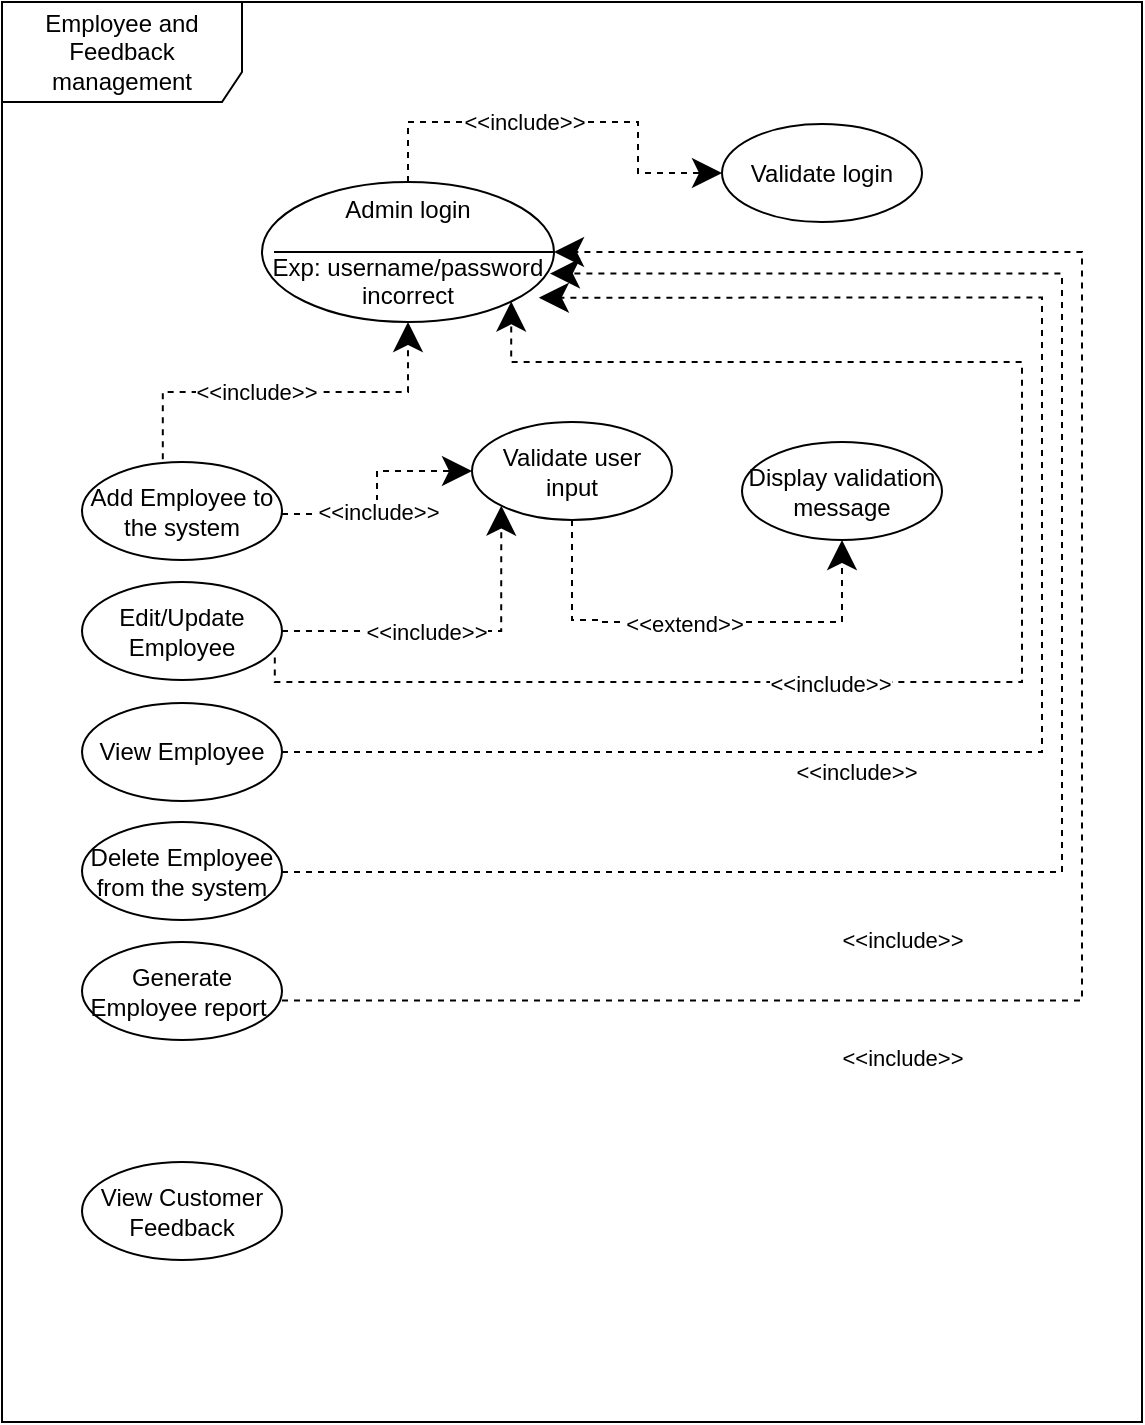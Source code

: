 <mxfile version="15.5.0" type="github">
  <diagram id="WV8ajJeC2RAW7gQIek0C" name="Page-1">
    <mxGraphModel dx="1038" dy="547" grid="1" gridSize="10" guides="1" tooltips="1" connect="1" arrows="1" fold="1" page="1" pageScale="1" pageWidth="827" pageHeight="1169" math="0" shadow="0">
      <root>
        <mxCell id="0" />
        <mxCell id="1" parent="0" />
        <mxCell id="2jABmLZ-RLFLjIP7Mvll-1" value="Employee and Feedback management" style="shape=umlFrame;whiteSpace=wrap;html=1;width=120;height=50;" vertex="1" parent="1">
          <mxGeometry x="240" y="60" width="570" height="710" as="geometry" />
        </mxCell>
        <mxCell id="2jABmLZ-RLFLjIP7Mvll-2" value="Admin login&lt;br&gt;&lt;br&gt;Exp: username/password incorrect" style="ellipse;whiteSpace=wrap;html=1;" vertex="1" parent="1">
          <mxGeometry x="370" y="150" width="146" height="70" as="geometry" />
        </mxCell>
        <mxCell id="2jABmLZ-RLFLjIP7Mvll-3" value="" style="line;strokeWidth=1;fillColor=none;align=left;verticalAlign=middle;spacingTop=-1;spacingLeft=3;spacingRight=3;rotatable=0;labelPosition=right;points=[];portConstraint=eastwest;" vertex="1" parent="1">
          <mxGeometry x="376" y="181" width="140" height="8" as="geometry" />
        </mxCell>
        <mxCell id="2jABmLZ-RLFLjIP7Mvll-4" value="Validate login" style="ellipse;whiteSpace=wrap;html=1;" vertex="1" parent="1">
          <mxGeometry x="600" y="121" width="100" height="49" as="geometry" />
        </mxCell>
        <mxCell id="2jABmLZ-RLFLjIP7Mvll-10" value="" style="endArrow=classic;dashed=1;endFill=1;endSize=12;html=1;rounded=0;edgeStyle=orthogonalEdgeStyle;exitX=0.5;exitY=0;exitDx=0;exitDy=0;entryX=0;entryY=0.5;entryDx=0;entryDy=0;" edge="1" parent="1" source="2jABmLZ-RLFLjIP7Mvll-2" target="2jABmLZ-RLFLjIP7Mvll-4">
          <mxGeometry width="160" relative="1" as="geometry">
            <mxPoint x="520" y="230" as="sourcePoint" />
            <mxPoint x="680" y="230" as="targetPoint" />
            <Array as="points">
              <mxPoint x="443" y="120" />
              <mxPoint x="558" y="120" />
              <mxPoint x="558" y="146" />
            </Array>
          </mxGeometry>
        </mxCell>
        <mxCell id="2jABmLZ-RLFLjIP7Mvll-11" value="&amp;lt;&amp;lt;include&amp;gt;&amp;gt;" style="edgeLabel;html=1;align=center;verticalAlign=middle;resizable=0;points=[];" vertex="1" connectable="0" parent="2jABmLZ-RLFLjIP7Mvll-10">
          <mxGeometry x="-0.17" relative="1" as="geometry">
            <mxPoint as="offset" />
          </mxGeometry>
        </mxCell>
        <mxCell id="2jABmLZ-RLFLjIP7Mvll-12" value="Add Employee to the system" style="ellipse;whiteSpace=wrap;html=1;" vertex="1" parent="1">
          <mxGeometry x="280" y="290" width="100" height="49" as="geometry" />
        </mxCell>
        <mxCell id="2jABmLZ-RLFLjIP7Mvll-13" value="View Employee" style="ellipse;whiteSpace=wrap;html=1;" vertex="1" parent="1">
          <mxGeometry x="280" y="410.5" width="100" height="49" as="geometry" />
        </mxCell>
        <mxCell id="2jABmLZ-RLFLjIP7Mvll-14" value="Edit/Update Employee" style="ellipse;whiteSpace=wrap;html=1;" vertex="1" parent="1">
          <mxGeometry x="280" y="350" width="100" height="49" as="geometry" />
        </mxCell>
        <mxCell id="2jABmLZ-RLFLjIP7Mvll-15" value="Delete Employee from the system" style="ellipse;whiteSpace=wrap;html=1;" vertex="1" parent="1">
          <mxGeometry x="280" y="470" width="100" height="49" as="geometry" />
        </mxCell>
        <mxCell id="2jABmLZ-RLFLjIP7Mvll-16" value="Generate Employee report&amp;nbsp;" style="ellipse;whiteSpace=wrap;html=1;" vertex="1" parent="1">
          <mxGeometry x="280" y="530" width="100" height="49" as="geometry" />
        </mxCell>
        <mxCell id="2jABmLZ-RLFLjIP7Mvll-17" value="View Customer Feedback" style="ellipse;whiteSpace=wrap;html=1;" vertex="1" parent="1">
          <mxGeometry x="280" y="640" width="100" height="49" as="geometry" />
        </mxCell>
        <mxCell id="2jABmLZ-RLFLjIP7Mvll-18" value="Validate user input" style="ellipse;whiteSpace=wrap;html=1;" vertex="1" parent="1">
          <mxGeometry x="475" y="270" width="100" height="49" as="geometry" />
        </mxCell>
        <mxCell id="2jABmLZ-RLFLjIP7Mvll-19" value="" style="endArrow=classic;dashed=1;endFill=1;endSize=12;html=1;rounded=0;edgeStyle=orthogonalEdgeStyle;exitX=1;exitY=0.5;exitDx=0;exitDy=0;entryX=0;entryY=1;entryDx=0;entryDy=0;" edge="1" parent="1" source="2jABmLZ-RLFLjIP7Mvll-14" target="2jABmLZ-RLFLjIP7Mvll-18">
          <mxGeometry width="160" relative="1" as="geometry">
            <mxPoint x="420" y="439.5" as="sourcePoint" />
            <mxPoint x="530" y="390" as="targetPoint" />
          </mxGeometry>
        </mxCell>
        <mxCell id="2jABmLZ-RLFLjIP7Mvll-20" value="&amp;lt;&amp;lt;include&amp;gt;&amp;gt;" style="edgeLabel;html=1;align=center;verticalAlign=middle;resizable=0;points=[];" vertex="1" connectable="0" parent="2jABmLZ-RLFLjIP7Mvll-19">
          <mxGeometry x="-0.17" relative="1" as="geometry">
            <mxPoint as="offset" />
          </mxGeometry>
        </mxCell>
        <mxCell id="2jABmLZ-RLFLjIP7Mvll-21" value="" style="endArrow=classic;dashed=1;endFill=1;endSize=12;html=1;rounded=0;edgeStyle=orthogonalEdgeStyle;exitX=1;exitY=0.531;exitDx=0;exitDy=0;entryX=0;entryY=0.5;entryDx=0;entryDy=0;exitPerimeter=0;" edge="1" parent="1" source="2jABmLZ-RLFLjIP7Mvll-12" target="2jABmLZ-RLFLjIP7Mvll-18">
          <mxGeometry width="160" relative="1" as="geometry">
            <mxPoint x="390" y="316" as="sourcePoint" />
            <mxPoint x="500" y="280" as="targetPoint" />
          </mxGeometry>
        </mxCell>
        <mxCell id="2jABmLZ-RLFLjIP7Mvll-22" value="&amp;lt;&amp;lt;include&amp;gt;&amp;gt;" style="edgeLabel;html=1;align=center;verticalAlign=middle;resizable=0;points=[];" vertex="1" connectable="0" parent="2jABmLZ-RLFLjIP7Mvll-21">
          <mxGeometry x="-0.17" relative="1" as="geometry">
            <mxPoint as="offset" />
          </mxGeometry>
        </mxCell>
        <mxCell id="2jABmLZ-RLFLjIP7Mvll-23" value="" style="endArrow=classic;dashed=1;endFill=1;endSize=12;html=1;rounded=0;edgeStyle=orthogonalEdgeStyle;exitX=0.404;exitY=-0.029;exitDx=0;exitDy=0;entryX=0.5;entryY=1;entryDx=0;entryDy=0;exitPerimeter=0;" edge="1" parent="1" source="2jABmLZ-RLFLjIP7Mvll-12" target="2jABmLZ-RLFLjIP7Mvll-2">
          <mxGeometry width="160" relative="1" as="geometry">
            <mxPoint x="320" y="279.5" as="sourcePoint" />
            <mxPoint x="404" y="240" as="targetPoint" />
          </mxGeometry>
        </mxCell>
        <mxCell id="2jABmLZ-RLFLjIP7Mvll-24" value="&amp;lt;&amp;lt;include&amp;gt;&amp;gt;" style="edgeLabel;html=1;align=center;verticalAlign=middle;resizable=0;points=[];" vertex="1" connectable="0" parent="2jABmLZ-RLFLjIP7Mvll-23">
          <mxGeometry x="-0.17" relative="1" as="geometry">
            <mxPoint as="offset" />
          </mxGeometry>
        </mxCell>
        <mxCell id="2jABmLZ-RLFLjIP7Mvll-26" value="" style="endArrow=classic;dashed=1;endFill=1;endSize=12;html=1;rounded=0;edgeStyle=orthogonalEdgeStyle;exitX=0.964;exitY=0.771;exitDx=0;exitDy=0;entryX=1;entryY=1;entryDx=0;entryDy=0;exitPerimeter=0;" edge="1" parent="1" source="2jABmLZ-RLFLjIP7Mvll-14" target="2jABmLZ-RLFLjIP7Mvll-2">
          <mxGeometry width="160" relative="1" as="geometry">
            <mxPoint x="370.0" y="388.579" as="sourcePoint" />
            <mxPoint x="492.6" y="320" as="targetPoint" />
            <Array as="points">
              <mxPoint x="376" y="400" />
              <mxPoint x="750" y="400" />
              <mxPoint x="750" y="240" />
              <mxPoint x="495" y="240" />
            </Array>
          </mxGeometry>
        </mxCell>
        <mxCell id="2jABmLZ-RLFLjIP7Mvll-27" value="&amp;lt;&amp;lt;include&amp;gt;&amp;gt;" style="edgeLabel;html=1;align=center;verticalAlign=middle;resizable=0;points=[];" vertex="1" connectable="0" parent="2jABmLZ-RLFLjIP7Mvll-26">
          <mxGeometry x="-0.17" relative="1" as="geometry">
            <mxPoint x="-55" y="1" as="offset" />
          </mxGeometry>
        </mxCell>
        <mxCell id="2jABmLZ-RLFLjIP7Mvll-28" value="" style="endArrow=classic;dashed=1;endFill=1;endSize=12;html=1;rounded=0;edgeStyle=orthogonalEdgeStyle;exitX=1;exitY=0.5;exitDx=0;exitDy=0;entryX=0.948;entryY=0.826;entryDx=0;entryDy=0;entryPerimeter=0;" edge="1" parent="1" source="2jABmLZ-RLFLjIP7Mvll-13" target="2jABmLZ-RLFLjIP7Mvll-2">
          <mxGeometry width="160" relative="1" as="geometry">
            <mxPoint x="414.0" y="448.579" as="sourcePoint" />
            <mxPoint x="560" y="390" as="targetPoint" />
            <Array as="points">
              <mxPoint x="760" y="435" />
              <mxPoint x="760" y="208" />
            </Array>
          </mxGeometry>
        </mxCell>
        <mxCell id="2jABmLZ-RLFLjIP7Mvll-29" value="&amp;lt;&amp;lt;include&amp;gt;&amp;gt;" style="edgeLabel;html=1;align=center;verticalAlign=middle;resizable=0;points=[];" vertex="1" connectable="0" parent="2jABmLZ-RLFLjIP7Mvll-28">
          <mxGeometry x="-0.17" relative="1" as="geometry">
            <mxPoint x="-70" y="10" as="offset" />
          </mxGeometry>
        </mxCell>
        <mxCell id="2jABmLZ-RLFLjIP7Mvll-30" value="" style="endArrow=classic;dashed=1;endFill=1;endSize=12;html=1;rounded=0;edgeStyle=orthogonalEdgeStyle;entryX=0.986;entryY=0.654;entryDx=0;entryDy=0;entryPerimeter=0;" edge="1" parent="1" target="2jABmLZ-RLFLjIP7Mvll-2">
          <mxGeometry width="160" relative="1" as="geometry">
            <mxPoint x="380" y="495" as="sourcePoint" />
            <mxPoint x="560" y="430" as="targetPoint" />
            <Array as="points">
              <mxPoint x="770" y="495" />
              <mxPoint x="770" y="196" />
            </Array>
          </mxGeometry>
        </mxCell>
        <mxCell id="2jABmLZ-RLFLjIP7Mvll-31" value="&amp;lt;&amp;lt;include&amp;gt;&amp;gt;" style="edgeLabel;html=1;align=center;verticalAlign=middle;resizable=0;points=[];" vertex="1" connectable="0" parent="2jABmLZ-RLFLjIP7Mvll-30">
          <mxGeometry x="-0.17" relative="1" as="geometry">
            <mxPoint x="-80" y="36" as="offset" />
          </mxGeometry>
        </mxCell>
        <mxCell id="2jABmLZ-RLFLjIP7Mvll-32" value="" style="endArrow=classic;dashed=1;endFill=1;endSize=12;html=1;rounded=0;edgeStyle=orthogonalEdgeStyle;entryX=1;entryY=0.5;entryDx=0;entryDy=0;" edge="1" parent="1" target="2jABmLZ-RLFLjIP7Mvll-2">
          <mxGeometry width="160" relative="1" as="geometry">
            <mxPoint x="380" y="559.22" as="sourcePoint" />
            <mxPoint x="513.956" y="260" as="targetPoint" />
            <Array as="points">
              <mxPoint x="780" y="559" />
              <mxPoint x="780" y="185" />
            </Array>
          </mxGeometry>
        </mxCell>
        <mxCell id="2jABmLZ-RLFLjIP7Mvll-33" value="&amp;lt;&amp;lt;include&amp;gt;&amp;gt;" style="edgeLabel;html=1;align=center;verticalAlign=middle;resizable=0;points=[];" vertex="1" connectable="0" parent="2jABmLZ-RLFLjIP7Mvll-32">
          <mxGeometry x="-0.17" relative="1" as="geometry">
            <mxPoint x="-90" y="60" as="offset" />
          </mxGeometry>
        </mxCell>
        <mxCell id="2jABmLZ-RLFLjIP7Mvll-34" value="Display validation message" style="ellipse;whiteSpace=wrap;html=1;" vertex="1" parent="1">
          <mxGeometry x="610" y="280" width="100" height="49" as="geometry" />
        </mxCell>
        <mxCell id="2jABmLZ-RLFLjIP7Mvll-35" value="" style="endArrow=classic;dashed=1;endFill=1;endSize=12;html=1;rounded=0;edgeStyle=orthogonalEdgeStyle;exitX=0.5;exitY=1;exitDx=0;exitDy=0;entryX=0.5;entryY=1;entryDx=0;entryDy=0;" edge="1" parent="1" source="2jABmLZ-RLFLjIP7Mvll-18" target="2jABmLZ-RLFLjIP7Mvll-34">
          <mxGeometry width="160" relative="1" as="geometry">
            <mxPoint x="580" y="350" as="sourcePoint" />
            <mxPoint x="740" y="350" as="targetPoint" />
            <Array as="points">
              <mxPoint x="540" y="369" />
              <mxPoint x="540" y="370" />
              <mxPoint x="660" y="370" />
            </Array>
          </mxGeometry>
        </mxCell>
        <mxCell id="2jABmLZ-RLFLjIP7Mvll-36" value="&amp;lt;&amp;lt;extend&amp;gt;&amp;gt;" style="edgeLabel;html=1;align=center;verticalAlign=middle;resizable=0;points=[];" vertex="1" connectable="0" parent="2jABmLZ-RLFLjIP7Mvll-35">
          <mxGeometry x="-0.06" y="-1" relative="1" as="geometry">
            <mxPoint as="offset" />
          </mxGeometry>
        </mxCell>
      </root>
    </mxGraphModel>
  </diagram>
</mxfile>
